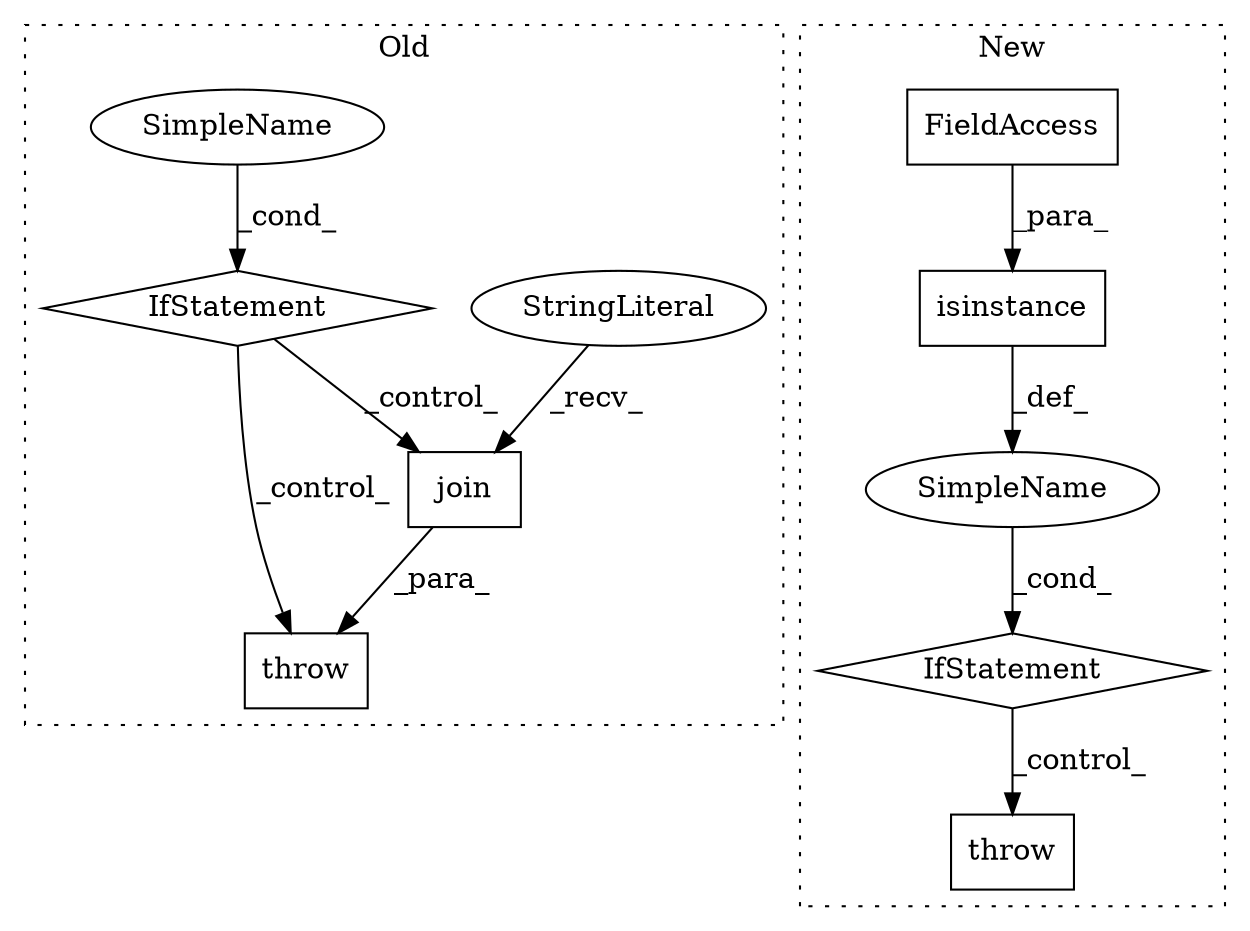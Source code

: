 digraph G {
subgraph cluster0 {
1 [label="join" a="32" s="3718,3743" l="5,1" shape="box"];
5 [label="StringLiteral" a="45" s="3713" l="4" shape="ellipse"];
6 [label="IfStatement" a="25" s="3566,3645" l="4,2" shape="diamond"];
7 [label="SimpleName" a="42" s="" l="" shape="ellipse"];
8 [label="throw" a="53" s="3657" l="6" shape="box"];
label = "Old";
style="dotted";
}
subgraph cluster1 {
2 [label="throw" a="53" s="3565" l="6" shape="box"];
3 [label="IfStatement" a="25" s="3519,3553" l="4,2" shape="diamond"];
4 [label="SimpleName" a="42" s="" l="" shape="ellipse"];
9 [label="isinstance" a="32" s="3524,3552" l="11,1" shape="box"];
10 [label="FieldAccess" a="22" s="3535" l="12" shape="box"];
label = "New";
style="dotted";
}
1 -> 8 [label="_para_"];
3 -> 2 [label="_control_"];
4 -> 3 [label="_cond_"];
5 -> 1 [label="_recv_"];
6 -> 1 [label="_control_"];
6 -> 8 [label="_control_"];
7 -> 6 [label="_cond_"];
9 -> 4 [label="_def_"];
10 -> 9 [label="_para_"];
}
